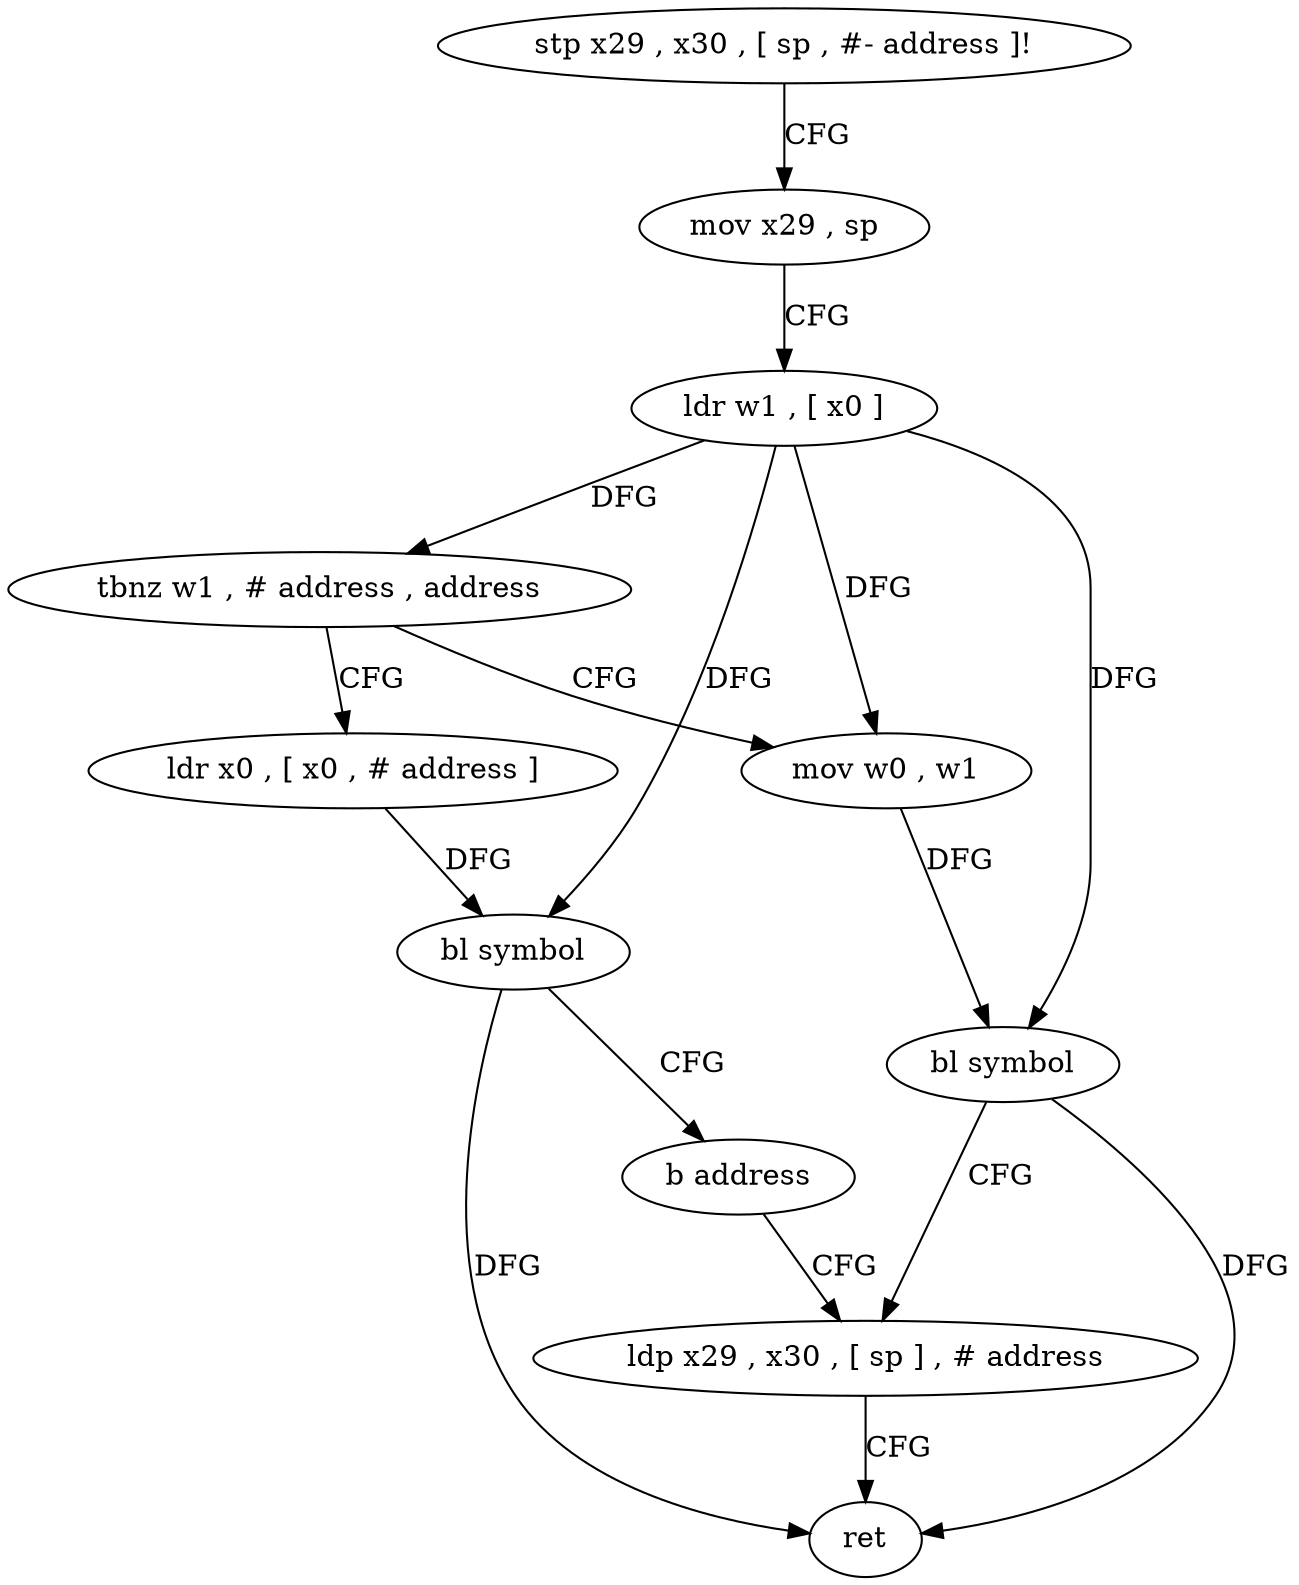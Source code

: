 digraph "func" {
"263116" [label = "stp x29 , x30 , [ sp , #- address ]!" ]
"263120" [label = "mov x29 , sp" ]
"263124" [label = "ldr w1 , [ x0 ]" ]
"263128" [label = "tbnz w1 , # address , address" ]
"263148" [label = "ldr x0 , [ x0 , # address ]" ]
"263132" [label = "mov w0 , w1" ]
"263152" [label = "bl symbol" ]
"263156" [label = "b address" ]
"263140" [label = "ldp x29 , x30 , [ sp ] , # address" ]
"263136" [label = "bl symbol" ]
"263144" [label = "ret" ]
"263116" -> "263120" [ label = "CFG" ]
"263120" -> "263124" [ label = "CFG" ]
"263124" -> "263128" [ label = "DFG" ]
"263124" -> "263152" [ label = "DFG" ]
"263124" -> "263132" [ label = "DFG" ]
"263124" -> "263136" [ label = "DFG" ]
"263128" -> "263148" [ label = "CFG" ]
"263128" -> "263132" [ label = "CFG" ]
"263148" -> "263152" [ label = "DFG" ]
"263132" -> "263136" [ label = "DFG" ]
"263152" -> "263156" [ label = "CFG" ]
"263152" -> "263144" [ label = "DFG" ]
"263156" -> "263140" [ label = "CFG" ]
"263140" -> "263144" [ label = "CFG" ]
"263136" -> "263140" [ label = "CFG" ]
"263136" -> "263144" [ label = "DFG" ]
}
